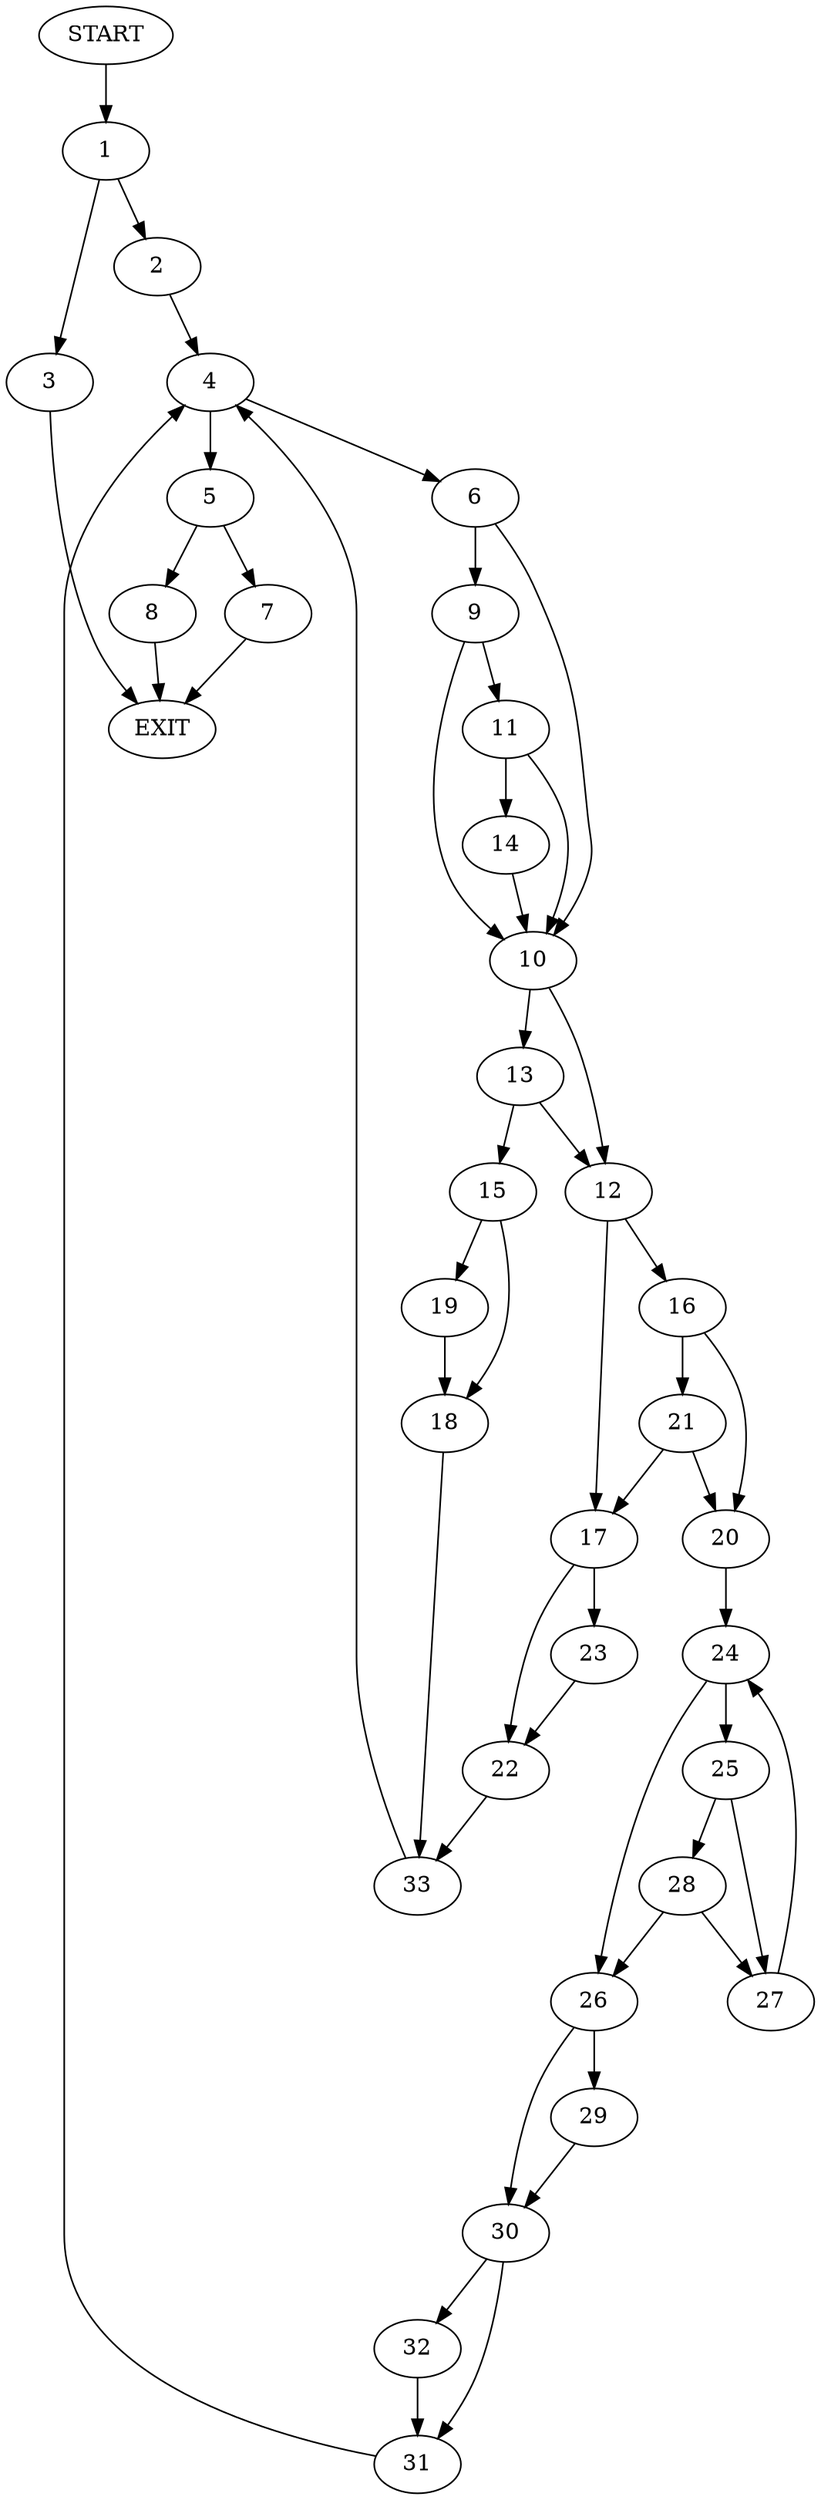 digraph {
0 [label="START"]
34 [label="EXIT"]
0 -> 1
1 -> 2
1 -> 3
2 -> 4
3 -> 34
4 -> 5
4 -> 6
5 -> 7
5 -> 8
6 -> 9
6 -> 10
9 -> 10
9 -> 11
10 -> 12
10 -> 13
11 -> 10
11 -> 14
14 -> 10
13 -> 12
13 -> 15
12 -> 16
12 -> 17
15 -> 18
15 -> 19
16 -> 20
16 -> 21
17 -> 22
17 -> 23
21 -> 20
21 -> 17
20 -> 24
24 -> 25
24 -> 26
25 -> 27
25 -> 28
26 -> 29
26 -> 30
27 -> 24
28 -> 27
28 -> 26
29 -> 30
30 -> 31
30 -> 32
31 -> 4
32 -> 31
23 -> 22
22 -> 33
33 -> 4
18 -> 33
19 -> 18
7 -> 34
8 -> 34
}
